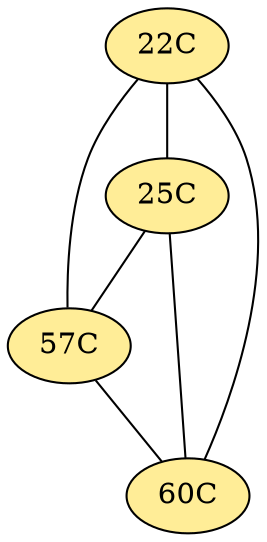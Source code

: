 // The Round Table
graph {
	"22C" [fillcolor="#FFED97" style=radial]
	"25C" [fillcolor="#FFED97" style=radial]
	"22C" -- "25C" [penwidth=1]
	"22C" [fillcolor="#FFED97" style=radial]
	"57C" [fillcolor="#FFED97" style=radial]
	"22C" -- "57C" [penwidth=1]
	"22C" [fillcolor="#FFED97" style=radial]
	"60C" [fillcolor="#FFED97" style=radial]
	"22C" -- "60C" [penwidth=1]
	"25C" [fillcolor="#FFED97" style=radial]
	"57C" [fillcolor="#FFED97" style=radial]
	"25C" -- "57C" [penwidth=1]
	"25C" [fillcolor="#FFED97" style=radial]
	"60C" [fillcolor="#FFED97" style=radial]
	"25C" -- "60C" [penwidth=1]
	"57C" [fillcolor="#FFED97" style=radial]
	"60C" [fillcolor="#FFED97" style=radial]
	"57C" -- "60C" [penwidth=1]
}
